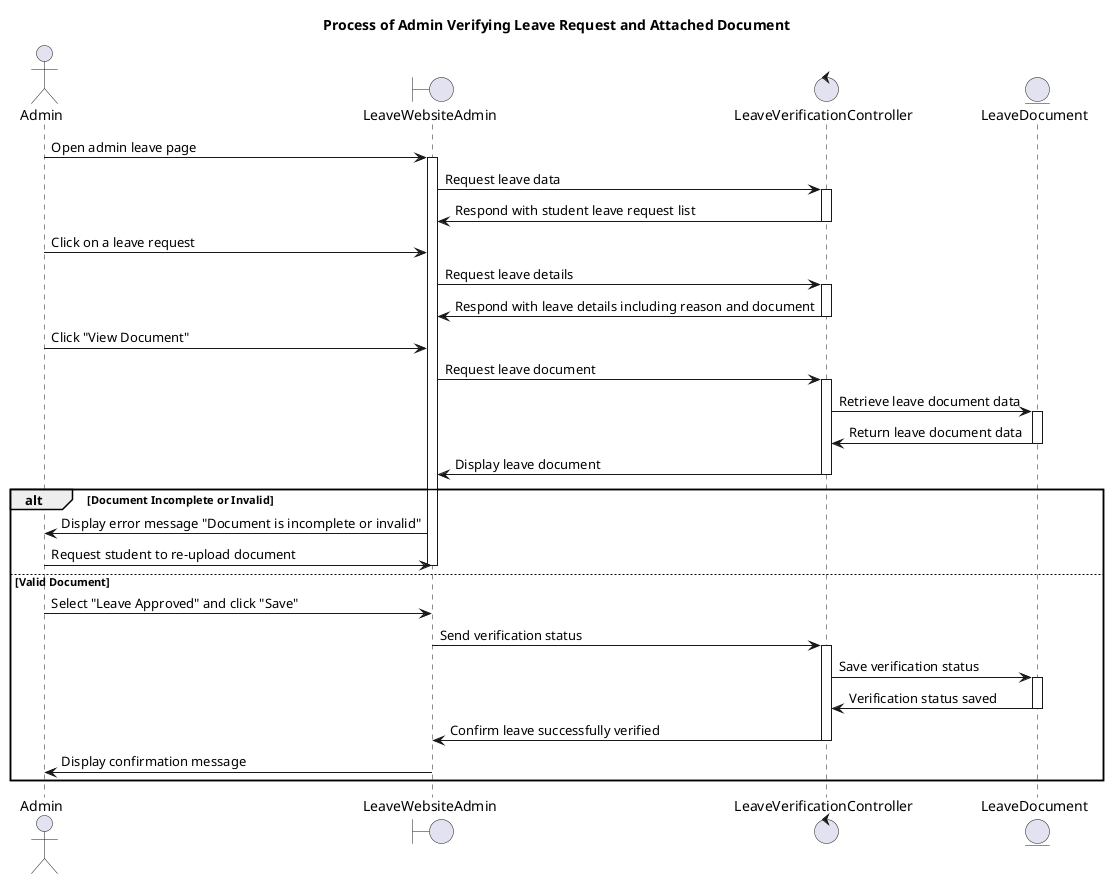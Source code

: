 @startuml
title Process of Admin Verifying Leave Request and Attached Document

actor Admin
boundary LeaveWebsiteAdmin
control LeaveVerificationController
entity LeaveDocument

Admin -> LeaveWebsiteAdmin: Open admin leave page
activate LeaveWebsiteAdmin
LeaveWebsiteAdmin -> LeaveVerificationController: Request leave data
activate LeaveVerificationController
LeaveVerificationController -> LeaveWebsiteAdmin: Respond with student leave request list
deactivate LeaveVerificationController
Admin -> LeaveWebsiteAdmin: Click on a leave request
LeaveWebsiteAdmin -> LeaveVerificationController: Request leave details
activate LeaveVerificationController
LeaveVerificationController -> LeaveWebsiteAdmin: Respond with leave details including reason and document
deactivate LeaveVerificationController
Admin -> LeaveWebsiteAdmin: Click "View Document"
LeaveWebsiteAdmin -> LeaveVerificationController: Request leave document
activate LeaveVerificationController
LeaveVerificationController -> LeaveDocument: Retrieve leave document data
activate LeaveDocument
LeaveDocument -> LeaveVerificationController: Return leave document data
deactivate LeaveDocument
LeaveVerificationController -> LeaveWebsiteAdmin: Display leave document
deactivate LeaveVerificationController

alt Document Incomplete or Invalid
  LeaveWebsiteAdmin -> Admin: Display error message "Document is incomplete or invalid"
  Admin -> LeaveWebsiteAdmin: Request student to re-upload document
  deactivate LeaveWebsiteAdmin
else Valid Document
  Admin -> LeaveWebsiteAdmin: Select "Leave Approved" and click "Save"
  LeaveWebsiteAdmin -> LeaveVerificationController: Send verification status
  activate LeaveVerificationController
  LeaveVerificationController -> LeaveDocument: Save verification status
  activate LeaveDocument
  LeaveDocument -> LeaveVerificationController: Verification status saved
  deactivate LeaveDocument
  LeaveVerificationController -> LeaveWebsiteAdmin: Confirm leave successfully verified
  deactivate LeaveVerificationController
  LeaveWebsiteAdmin -> Admin: Display confirmation message
  deactivate LeaveWebsiteAdmin
end
@enduml
